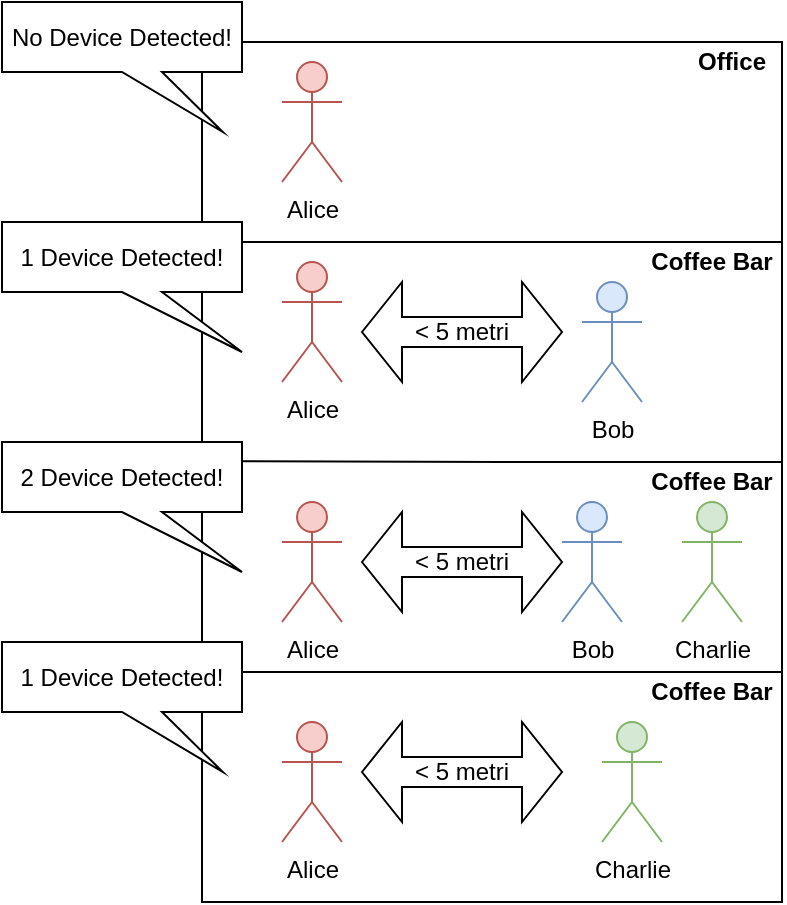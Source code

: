 <mxfile version="14.2.3" type="device"><diagram id="5Sjb_7ukiO546OhRQH8N" name="Page-1"><mxGraphModel dx="981" dy="556" grid="1" gridSize="10" guides="1" tooltips="1" connect="1" arrows="1" fold="1" page="1" pageScale="1" pageWidth="827" pageHeight="1169" math="0" shadow="0"><root><mxCell id="0"/><mxCell id="1" parent="0"/><mxCell id="jWH7lywBUnDcWHyB5UAR-5" value="" style="rounded=0;whiteSpace=wrap;html=1;" vertex="1" parent="1"><mxGeometry x="140" y="60" width="290" height="430" as="geometry"/></mxCell><mxCell id="jWH7lywBUnDcWHyB5UAR-1" value="Alice" style="shape=umlActor;verticalLabelPosition=bottom;verticalAlign=top;html=1;outlineConnect=0;fillColor=#f8cecc;strokeColor=#b85450;" vertex="1" parent="1"><mxGeometry x="180" y="70" width="30" height="60" as="geometry"/></mxCell><mxCell id="jWH7lywBUnDcWHyB5UAR-3" value="Bob" style="shape=umlActor;verticalLabelPosition=bottom;verticalAlign=top;html=1;outlineConnect=0;fillColor=#dae8fc;strokeColor=#6c8ebf;" vertex="1" parent="1"><mxGeometry x="330" y="180" width="30" height="60" as="geometry"/></mxCell><mxCell id="jWH7lywBUnDcWHyB5UAR-8" value="Alice" style="shape=umlActor;verticalLabelPosition=bottom;verticalAlign=top;html=1;outlineConnect=0;fillColor=#f8cecc;strokeColor=#b85450;" vertex="1" parent="1"><mxGeometry x="180" y="170" width="30" height="60" as="geometry"/></mxCell><mxCell id="jWH7lywBUnDcWHyB5UAR-9" value="" style="endArrow=none;html=1;entryX=1;entryY=0;entryDx=0;entryDy=0;" edge="1" parent="1" target="jWH7lywBUnDcWHyB5UAR-31"><mxGeometry width="50" height="50" relative="1" as="geometry"><mxPoint x="130" y="160" as="sourcePoint"/><mxPoint x="460" y="160" as="targetPoint"/></mxGeometry></mxCell><mxCell id="jWH7lywBUnDcWHyB5UAR-10" value="" style="endArrow=none;html=1;entryX=1;entryY=0;entryDx=0;entryDy=0;" edge="1" parent="1" target="jWH7lywBUnDcWHyB5UAR-41"><mxGeometry width="50" height="50" relative="1" as="geometry"><mxPoint x="115" y="269.5" as="sourcePoint"/><mxPoint x="475" y="269.5" as="targetPoint"/><Array as="points"><mxPoint x="300" y="270"/></Array></mxGeometry></mxCell><mxCell id="jWH7lywBUnDcWHyB5UAR-12" value="Charlie" style="shape=umlActor;verticalLabelPosition=bottom;verticalAlign=top;html=1;outlineConnect=0;fillColor=#d5e8d4;strokeColor=#82b366;" vertex="1" parent="1"><mxGeometry x="340" y="400" width="30" height="60" as="geometry"/></mxCell><mxCell id="jWH7lywBUnDcWHyB5UAR-21" value="&amp;lt; 5 metri" style="shape=doubleArrow;whiteSpace=wrap;html=1;" vertex="1" parent="1"><mxGeometry x="220" y="180" width="100" height="50" as="geometry"/></mxCell><mxCell id="jWH7lywBUnDcWHyB5UAR-23" value="" style="endArrow=none;html=1;entryX=1;entryY=0;entryDx=0;entryDy=0;" edge="1" parent="1" target="jWH7lywBUnDcWHyB5UAR-43"><mxGeometry width="50" height="50" relative="1" as="geometry"><mxPoint x="140" y="375" as="sourcePoint"/><mxPoint x="475" y="375" as="targetPoint"/></mxGeometry></mxCell><mxCell id="jWH7lywBUnDcWHyB5UAR-25" value="Alice" style="shape=umlActor;verticalLabelPosition=bottom;verticalAlign=top;html=1;outlineConnect=0;fillColor=#f8cecc;strokeColor=#b85450;" vertex="1" parent="1"><mxGeometry x="180" y="290" width="30" height="60" as="geometry"/></mxCell><mxCell id="jWH7lywBUnDcWHyB5UAR-26" value="Bob" style="shape=umlActor;verticalLabelPosition=bottom;verticalAlign=top;html=1;outlineConnect=0;fillColor=#dae8fc;strokeColor=#6c8ebf;" vertex="1" parent="1"><mxGeometry x="320" y="290" width="30" height="60" as="geometry"/></mxCell><mxCell id="jWH7lywBUnDcWHyB5UAR-27" value="Charlie" style="shape=umlActor;verticalLabelPosition=bottom;verticalAlign=top;html=1;outlineConnect=0;fillColor=#d5e8d4;strokeColor=#82b366;" vertex="1" parent="1"><mxGeometry x="380" y="290" width="30" height="60" as="geometry"/></mxCell><mxCell id="jWH7lywBUnDcWHyB5UAR-29" value="1 Device Detected!" style="shape=callout;whiteSpace=wrap;html=1;perimeter=calloutPerimeter;position2=0.92;" vertex="1" parent="1"><mxGeometry x="40" y="360" width="120" height="65" as="geometry"/></mxCell><mxCell id="jWH7lywBUnDcWHyB5UAR-30" value="Office" style="text;html=1;strokeColor=none;fillColor=none;align=center;verticalAlign=middle;whiteSpace=wrap;rounded=0;fontStyle=1" vertex="1" parent="1"><mxGeometry x="380" y="60" width="50" height="20" as="geometry"/></mxCell><mxCell id="jWH7lywBUnDcWHyB5UAR-31" value="Coffee Bar" style="text;html=1;strokeColor=none;fillColor=none;align=center;verticalAlign=middle;whiteSpace=wrap;rounded=0;fontStyle=1" vertex="1" parent="1"><mxGeometry x="360" y="160" width="70" height="20" as="geometry"/></mxCell><mxCell id="jWH7lywBUnDcWHyB5UAR-35" value="Alice" style="shape=umlActor;verticalLabelPosition=bottom;verticalAlign=top;html=1;outlineConnect=0;fillColor=#f8cecc;strokeColor=#b85450;" vertex="1" parent="1"><mxGeometry x="180" y="400" width="30" height="60" as="geometry"/></mxCell><mxCell id="jWH7lywBUnDcWHyB5UAR-37" value="&amp;lt; 5 metri" style="shape=doubleArrow;whiteSpace=wrap;html=1;" vertex="1" parent="1"><mxGeometry x="220" y="400" width="100" height="50" as="geometry"/></mxCell><mxCell id="jWH7lywBUnDcWHyB5UAR-40" value="&amp;lt; 5 metri" style="shape=doubleArrow;whiteSpace=wrap;html=1;" vertex="1" parent="1"><mxGeometry x="220" y="295" width="100" height="50" as="geometry"/></mxCell><mxCell id="jWH7lywBUnDcWHyB5UAR-41" value="Coffee Bar" style="text;html=1;strokeColor=none;fillColor=none;align=center;verticalAlign=middle;whiteSpace=wrap;rounded=0;fontStyle=1" vertex="1" parent="1"><mxGeometry x="360" y="270" width="70" height="20" as="geometry"/></mxCell><mxCell id="jWH7lywBUnDcWHyB5UAR-43" value="Coffee Bar" style="text;html=1;strokeColor=none;fillColor=none;align=center;verticalAlign=middle;whiteSpace=wrap;rounded=0;fontStyle=1" vertex="1" parent="1"><mxGeometry x="360" y="375" width="70" height="20" as="geometry"/></mxCell><mxCell id="jWH7lywBUnDcWHyB5UAR-44" value="No Device Detected!" style="shape=callout;whiteSpace=wrap;html=1;perimeter=calloutPerimeter;position2=0.92;" vertex="1" parent="1"><mxGeometry x="40" y="40" width="120" height="65" as="geometry"/></mxCell><mxCell id="jWH7lywBUnDcWHyB5UAR-45" value="1 Device Detected!" style="shape=callout;whiteSpace=wrap;html=1;perimeter=calloutPerimeter;position2=1;" vertex="1" parent="1"><mxGeometry x="40" y="150" width="120" height="65" as="geometry"/></mxCell><mxCell id="jWH7lywBUnDcWHyB5UAR-46" value="2 Device Detected!" style="shape=callout;whiteSpace=wrap;html=1;perimeter=calloutPerimeter;position2=1;" vertex="1" parent="1"><mxGeometry x="40" y="260" width="120" height="65" as="geometry"/></mxCell></root></mxGraphModel></diagram></mxfile>